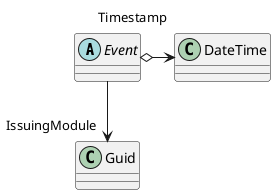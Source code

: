 @startuml
abstract class Event {
}
Event o-> "Timestamp" DateTime
Event --> "IssuingModule" Guid
@enduml

